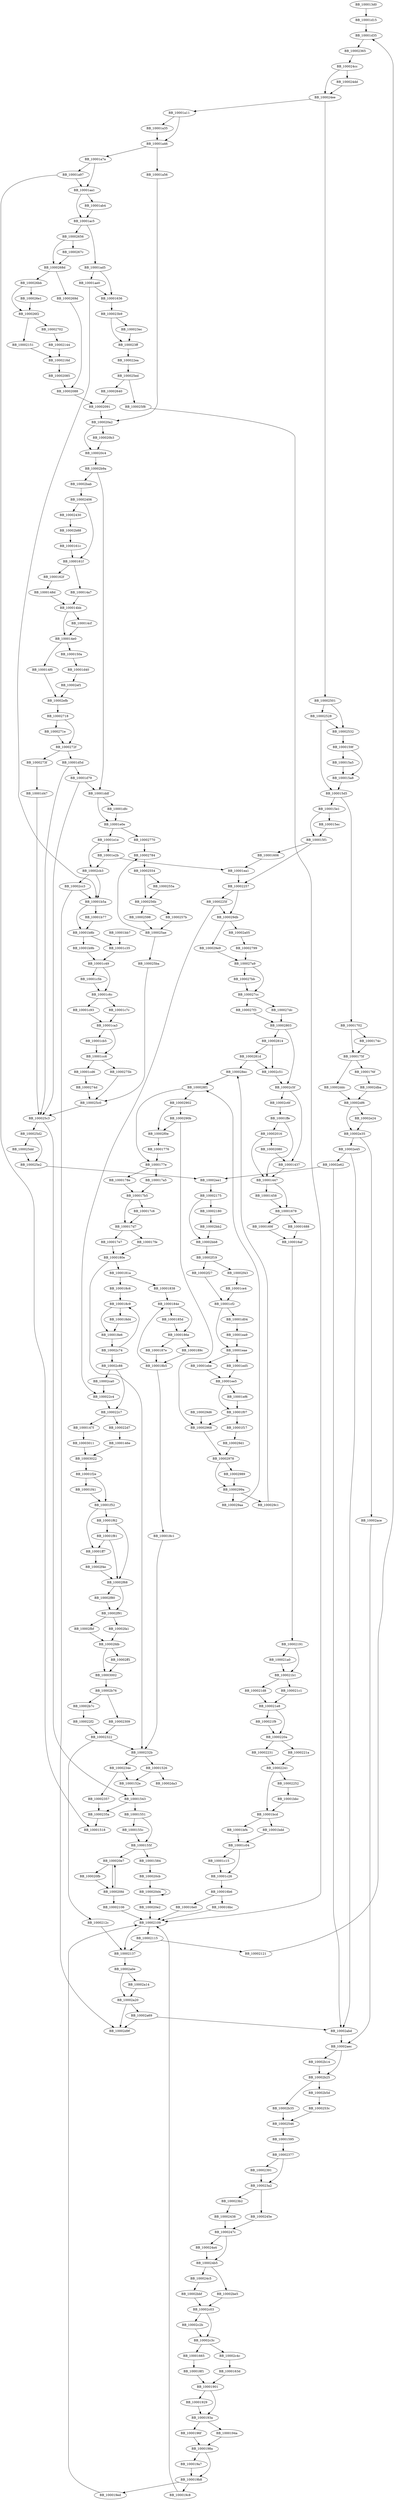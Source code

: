 DiGraph sub_100013D0{
BB_100013d0->BB_10001d15
BB_10001437->BB_10001447
BB_10001447->BB_10001458
BB_10001447->BB_10001678
BB_10001458->BB_10001678
BB_1000146e->BB_10003022
BB_1000147f->BB_10003011
BB_1000148d->BB_100014bb
BB_100014a7->BB_100014bb
BB_100014bb->BB_100014cf
BB_100014bb->BB_100014e0
BB_100014cf->BB_100014e0
BB_100014e0->BB_100014f0
BB_100014e0->BB_1000150a
BB_100014f0->BB_10002efb
BB_1000150a->BB_10001d40
BB_10001526->BB_1000152e
BB_10001526->BB_10002da3
BB_1000152e->BB_10001543
BB_10001543->BB_10001551
BB_10001543->BB_1000235a
BB_10001551->BB_1000155c
BB_10001551->BB_1000155f
BB_1000155c->BB_1000155f
BB_1000155f->BB_10001584
BB_1000155f->BB_100020e7
BB_10001584->BB_100020cb
BB_10001595->BB_10002377
BB_1000159f->BB_100015a5
BB_1000159f->BB_100015a8
BB_100015a5->BB_100015a8
BB_100015a8->BB_100015d5
BB_100015d5->BB_100015e1
BB_100015d5->BB_10001702
BB_100015e1->BB_100015ec
BB_100015e1->BB_100015f1
BB_100015ec->BB_100015f1
BB_100015f1->BB_10001606
BB_100015f1->BB_10002257
BB_10001606->BB_10001ea1
BB_1000161c->BB_1000161f
BB_1000161f->BB_100014a7
BB_1000161f->BB_1000162f
BB_1000162f->BB_1000148d
BB_10001636->BB_100023b9
BB_1000163d->BB_10001901
BB_10001665->BB_100018f1
BB_10001678->BB_10001688
BB_10001678->BB_1000169f
BB_10001688->BB_100016af
BB_1000169f->BB_100016af
BB_100016af->BB_10002191
BB_100016b6->BB_100016bc
BB_100016b6->BB_100016e0
BB_100016bc->BB_10002109
BB_100016e0->BB_10002109
BB_10001702->BB_1000174c
BB_10001702->BB_1000175f
BB_1000174c->BB_1000175f
BB_1000175f->BB_1000176f
BB_1000175f->BB_10002ddc
BB_1000176f->BB_10002dba
BB_10001776->BB_1000177e
BB_1000177e->BB_1000178e
BB_1000177e->BB_100017a5
BB_1000178e->BB_100017b5
BB_100017a5->BB_100017b5
BB_100017b5->BB_100017c6
BB_100017b5->BB_100017d7
BB_100017c6->BB_100017d7
BB_100017d7->BB_100017e7
BB_100017d7->BB_100017fe
BB_100017e7->BB_1000180e
BB_100017fe->BB_1000180e
BB_1000180e->BB_1000181a
BB_1000180e->BB_1000232b
BB_1000181a->BB_10001838
BB_1000181a->BB_100018c6
BB_10001838->BB_1000184e
BB_1000184e->BB_1000185d
BB_1000184e->BB_1000186e
BB_1000185d->BB_1000186e
BB_1000186e->BB_1000187e
BB_1000186e->BB_1000189c
BB_1000187e->BB_100018b5
BB_1000189c->BB_100018b5
BB_100018b5->BB_1000184e
BB_100018b5->BB_100018c1
BB_100018c1->BB_1000232b
BB_100018c6->BB_100018c9
BB_100018c9->BB_100018d4
BB_100018c9->BB_100018e6
BB_100018d4->BB_100018e6
BB_100018e6->BB_10002c74
BB_100018f1->BB_10001901
BB_10001901->BB_10001929
BB_10001901->BB_1000193a
BB_10001929->BB_1000193a
BB_1000193a->BB_1000194a
BB_1000193a->BB_1000196f
BB_1000194a->BB_1000198a
BB_1000196f->BB_1000198a
BB_1000198a->BB_100019a7
BB_1000198a->BB_100019b8
BB_100019a7->BB_100019b8
BB_100019b8->BB_100019c8
BB_100019b8->BB_100019ed
BB_100019c8->BB_10002109
BB_100019ed->BB_10002109
BB_10001a11->BB_10001a35
BB_10001a11->BB_10001a46
BB_10001a35->BB_10001a46
BB_10001a46->BB_10001a56
BB_10001a46->BB_10001a7a
BB_10001a56->BB_100020a2
BB_10001a7a->BB_10001a97
BB_10001a7a->BB_10001aa1
BB_10001a97->BB_10001518
BB_10001a97->BB_10001aa1
BB_10001aa1->BB_10001ab4
BB_10001aa1->BB_10001ac5
BB_10001ab4->BB_10001ac5
BB_10001ac5->BB_10001ad5
BB_10001ac5->BB_10002656
BB_10001ad5->BB_10001636
BB_10001ad5->BB_10001ae0
BB_10001ae0->BB_10001636
BB_10001ae0->BB_10001b5a
BB_10001b5a->BB_10001b77
BB_10001b5a->BB_10001b8b
BB_10001b77->BB_10001b8b
BB_10001b8b->BB_10001b9b
BB_10001b8b->BB_10001c35
BB_10001b9b->BB_10001c49
BB_10001bb7->BB_10001c35
BB_10001bbc->BB_10001bcd
BB_10001bcd->BB_10001bdd
BB_10001bcd->BB_10001bf4
BB_10001bdd->BB_10001c04
BB_10001bf4->BB_10001c04
BB_10001c04->BB_10001c15
BB_10001c04->BB_10001c26
BB_10001c15->BB_10001c26
BB_10001c26->BB_100016b6
BB_10001c35->BB_10001c49
BB_10001c49->BB_10001c5b
BB_10001c49->BB_10001c6c
BB_10001c5b->BB_10001c6c
BB_10001c6c->BB_10001c7c
BB_10001c6c->BB_10001c93
BB_10001c7c->BB_10001ca3
BB_10001c93->BB_10001ca3
BB_10001ca3->BB_10001cb5
BB_10001ca3->BB_10001cc6
BB_10001cb5->BB_10001cc6
BB_10001cc6->BB_10001cd6
BB_10001cc6->BB_1000275b
BB_10001cd6->BB_1000274d
BB_10001ce4->BB_10001cf2
BB_10001cf2->BB_10001d04
BB_10001cf2->BB_10001eae
BB_10001d04->BB_10001ea9
BB_10001d15->BB_10001d35
BB_10001d35->BB_10002365
BB_10001d40->BB_10002ef1
BB_10001d47->BB_100025c3
BB_10001d5d->BB_10001d79
BB_10001d5d->BB_100025c3
BB_10001d79->BB_10001ddf
BB_10001d79->BB_100025c3
BB_10001ddf->BB_10001dfc
BB_10001ddf->BB_10001e0e
BB_10001dfc->BB_10001e0e
BB_10001e0e->BB_10001e1e
BB_10001e0e->BB_10002770
BB_10001e1e->BB_10001e2b
BB_10001e1e->BB_10002cb3
BB_10001e2b->BB_10001ea1
BB_10001e2b->BB_10002cb3
BB_10001ea1->BB_10002257
BB_10001ea9->BB_10001eae
BB_10001eae->BB_10001ebe
BB_10001eae->BB_10001ed5
BB_10001ebe->BB_10001ee5
BB_10001ed5->BB_10001ee5
BB_10001ee5->BB_10001ef6
BB_10001ee5->BB_10001f07
BB_10001ef6->BB_10001f07
BB_10001f07->BB_10001f17
BB_10001f07->BB_10002968
BB_10001f17->BB_100029d1
BB_10001f2e->BB_10001f41
BB_10001f2e->BB_10001f52
BB_10001f41->BB_10001f52
BB_10001f52->BB_10001f62
BB_10001f52->BB_10001ff7
BB_10001f62->BB_10001f81
BB_10001f62->BB_10002f68
BB_10001f81->BB_10001ff7
BB_10001f81->BB_10002f68
BB_10001ff7->BB_10002f4e
BB_10001ffe->BB_10001447
BB_10001ffe->BB_10002016
BB_10002016->BB_10001447
BB_10002016->BB_10002080
BB_10002080->BB_10001437
BB_10002085->BB_10002088
BB_10002088->BB_10002091
BB_10002091->BB_100020a2
BB_100020a2->BB_100020b3
BB_100020a2->BB_100020c4
BB_100020b3->BB_100020c4
BB_100020c4->BB_10002b9a
BB_100020cb->BB_100020d4
BB_100020d4->BB_100020d4
BB_100020d4->BB_100020e2
BB_100020e2->BB_10002109
BB_100020e7->BB_100020fb
BB_100020e7->BB_100020fd
BB_100020fb->BB_100020fd
BB_100020fd->BB_100020e7
BB_100020fd->BB_10002106
BB_10002106->BB_10002109
BB_10002109->BB_10002115
BB_10002109->BB_10002137
BB_10002115->BB_10002121
BB_10002115->BB_10002137
BB_10002121->BB_10001d35
BB_1000212c->BB_10002137
BB_10002137->BB_10002a0e
BB_10002144->BB_1000216d
BB_10002151->BB_1000216d
BB_1000216d->BB_10002085
BB_10002175->BB_10002180
BB_10002175->BB_10002bb8
BB_10002180->BB_10002bb2
BB_10002191->BB_100021a0
BB_10002191->BB_100021b1
BB_100021a0->BB_100021b1
BB_100021b1->BB_100021c1
BB_100021b1->BB_100021d8
BB_100021c1->BB_100021e8
BB_100021d8->BB_100021e8
BB_100021e8->BB_100021f9
BB_100021e8->BB_1000220a
BB_100021f9->BB_1000220a
BB_1000220a->BB_1000221a
BB_1000220a->BB_10002231
BB_1000221a->BB_10002241
BB_10002231->BB_10002241
BB_10002241->BB_10001bcd
BB_10002241->BB_10002252
BB_10002252->BB_10001bbc
BB_10002257->BB_1000225f
BB_10002257->BB_100029db
BB_1000225f->BB_100022c4
BB_1000225f->BB_100029db
BB_100022c4->BB_100022c7
BB_100022c7->BB_1000147f
BB_100022c7->BB_100022d7
BB_100022d7->BB_1000146e
BB_100022ea->BB_100025ed
BB_100022f2->BB_10002322
BB_10002309->BB_10002322
BB_10002322->BB_1000212c
BB_10002322->BB_1000232b
BB_1000232b->BB_10001526
BB_1000232b->BB_1000234e
BB_1000234e->BB_1000152e
BB_1000234e->BB_10002357
BB_10002357->BB_1000235a
BB_1000235a->BB_10001518
BB_10002365->BB_100024cc
BB_10002377->BB_10002391
BB_10002377->BB_100023a2
BB_10002391->BB_100023a2
BB_100023a2->BB_100023b2
BB_100023a2->BB_1000245e
BB_100023b2->BB_10002438
BB_100023b9->BB_100023ec
BB_100023b9->BB_100023ff
BB_100023ec->BB_100023ff
BB_100023ff->BB_100022ea
BB_10002406->BB_1000161f
BB_10002406->BB_10002430
BB_10002430->BB_10002b88
BB_10002438->BB_1000247c
BB_1000245e->BB_1000247c
BB_1000247c->BB_100024a4
BB_1000247c->BB_100024b5
BB_100024a4->BB_100024b5
BB_100024b5->BB_100024c5
BB_100024b5->BB_10002be5
BB_100024c5->BB_10002bbf
BB_100024cc->BB_100024dd
BB_100024cc->BB_100024ee
BB_100024dd->BB_100024ee
BB_100024ee->BB_10001a11
BB_100024ee->BB_10002501
BB_10002501->BB_10002528
BB_10002501->BB_10002532
BB_10002528->BB_100015d5
BB_10002528->BB_10002532
BB_10002532->BB_1000159f
BB_1000253c->BB_10002546
BB_10002546->BB_10001595
BB_10002554->BB_1000255a
BB_10002554->BB_1000256b
BB_1000255a->BB_1000256b
BB_1000256b->BB_1000257b
BB_1000256b->BB_10002598
BB_1000257b->BB_100025ae
BB_10002598->BB_100025ae
BB_100025ae->BB_100025ba
BB_100025ae->BB_10002784
BB_100025ba->BB_100025c0
BB_100025c0->BB_100025c3
BB_100025c3->BB_10001543
BB_100025c3->BB_100025d2
BB_100025d2->BB_100025dd
BB_100025d2->BB_100025e2
BB_100025dd->BB_100025e2
BB_100025e2->BB_10002ee1
BB_100025ed->BB_100025f8
BB_100025ed->BB_10002640
BB_100025f8->BB_10002109
BB_10002640->BB_10002091
BB_10002656->BB_1000267c
BB_10002656->BB_1000268d
BB_1000267c->BB_1000268d
BB_1000268d->BB_1000269d
BB_1000268d->BB_100026bb
BB_1000269d->BB_10002088
BB_100026bb->BB_100026e1
BB_100026bb->BB_100026f2
BB_100026e1->BB_100026f2
BB_100026f2->BB_10002151
BB_100026f2->BB_10002702
BB_10002702->BB_10002144
BB_10002718->BB_1000271e
BB_10002718->BB_1000272f
BB_1000271e->BB_1000272f
BB_1000272f->BB_10001d5d
BB_1000272f->BB_1000273f
BB_1000273f->BB_10001d47
BB_1000274d->BB_100025c0
BB_1000275b->BB_100025c0
BB_10002770->BB_10002784
BB_10002784->BB_10002554
BB_10002799->BB_100027a9
BB_100027a9->BB_100027bb
BB_100027a9->BB_100027cc
BB_100027bb->BB_100027cc
BB_100027cc->BB_100027dc
BB_100027cc->BB_100027f3
BB_100027dc->BB_10002803
BB_100027f3->BB_10002803
BB_10002803->BB_10002814
BB_10002803->BB_10002c5f
BB_10002814->BB_1000281d
BB_10002814->BB_10002c51
BB_1000281d->BB_100028ec
BB_1000281d->BB_10002c51
BB_100028ec->BB_100028f1
BB_100028f1->BB_1000177e
BB_100028f1->BB_10002902
BB_10002902->BB_1000290b
BB_10002902->BB_10002f0e
BB_1000290b->BB_10002968
BB_1000290b->BB_10002f0e
BB_10002968->BB_10002978
BB_10002978->BB_10002989
BB_10002978->BB_1000299a
BB_10002989->BB_1000299a
BB_1000299a->BB_100029aa
BB_1000299a->BB_100029c1
BB_100029aa->BB_100028f1
BB_100029c1->BB_100028ec
BB_100029d1->BB_10002978
BB_100029d6->BB_10002968
BB_100029db->BB_100029e9
BB_100029db->BB_10002a05
BB_100029e9->BB_100027a9
BB_10002a05->BB_10002799
BB_10002a0e->BB_10002a14
BB_10002a0e->BB_10002a20
BB_10002a14->BB_10002a20
BB_10002a20->BB_10002a69
BB_10002a20->BB_10002d9f
BB_10002a69->BB_10002abd
BB_10002a69->BB_10002d9f
BB_10002abd->BB_10002aec
BB_10002ace->BB_10002aec
BB_10002aec->BB_10002b14
BB_10002aec->BB_10002b25
BB_10002b14->BB_10002b25
BB_10002b25->BB_10002b35
BB_10002b25->BB_10002b5d
BB_10002b35->BB_10002546
BB_10002b5d->BB_1000253c
BB_10002b76->BB_10002309
BB_10002b76->BB_10002b7c
BB_10002b7c->BB_100022f2
BB_10002b88->BB_1000161c
BB_10002b9a->BB_10001ddf
BB_10002b9a->BB_10002bab
BB_10002bab->BB_10002406
BB_10002bb2->BB_10002bb8
BB_10002bb8->BB_10002f19
BB_10002bbf->BB_10002c03
BB_10002be5->BB_10002c03
BB_10002c03->BB_10002c2b
BB_10002c03->BB_10002c3c
BB_10002c2b->BB_10002c3c
BB_10002c3c->BB_10001665
BB_10002c3c->BB_10002c4c
BB_10002c4c->BB_1000163d
BB_10002c51->BB_10002c5f
BB_10002c5f->BB_10001437
BB_10002c5f->BB_10002c6f
BB_10002c6f->BB_10001ffe
BB_10002c74->BB_100018c9
BB_10002c74->BB_10002c88
BB_10002c88->BB_100022c7
BB_10002c88->BB_10002ca0
BB_10002ca0->BB_100022c4
BB_10002cb3->BB_10001b5a
BB_10002cb3->BB_10002cc3
BB_10002cc3->BB_10001b5a
BB_10002cc3->BB_10002d9f
BB_10002dba->BB_10002df6
BB_10002ddc->BB_10002df6
BB_10002df6->BB_10002e24
BB_10002df6->BB_10002e35
BB_10002e24->BB_10002e35
BB_10002e35->BB_10002ace
BB_10002e35->BB_10002e45
BB_10002e45->BB_10002abd
BB_10002e45->BB_10002e62
BB_10002e62->BB_10002abd
BB_10002e62->BB_10002ee1
BB_10002ee1->BB_10002175
BB_10002ef1->BB_10002efb
BB_10002efb->BB_10002718
BB_10002f0e->BB_10001776
BB_10002f19->BB_10002f27
BB_10002f19->BB_10002f43
BB_10002f27->BB_10001cf2
BB_10002f43->BB_10001ce4
BB_10002f4e->BB_10002f68
BB_10002f68->BB_10002f80
BB_10002f68->BB_10002f91
BB_10002f80->BB_10002f91
BB_10002f91->BB_10002fa1
BB_10002f91->BB_10002fbf
BB_10002fa1->BB_10002fdb
BB_10002fbf->BB_10002fdb
BB_10002fdb->BB_10002ff1
BB_10002fdb->BB_10003002
BB_10002ff1->BB_10003002
BB_10003002->BB_10002b76
BB_10003011->BB_10003022
BB_10003022->BB_10001f2e
}
